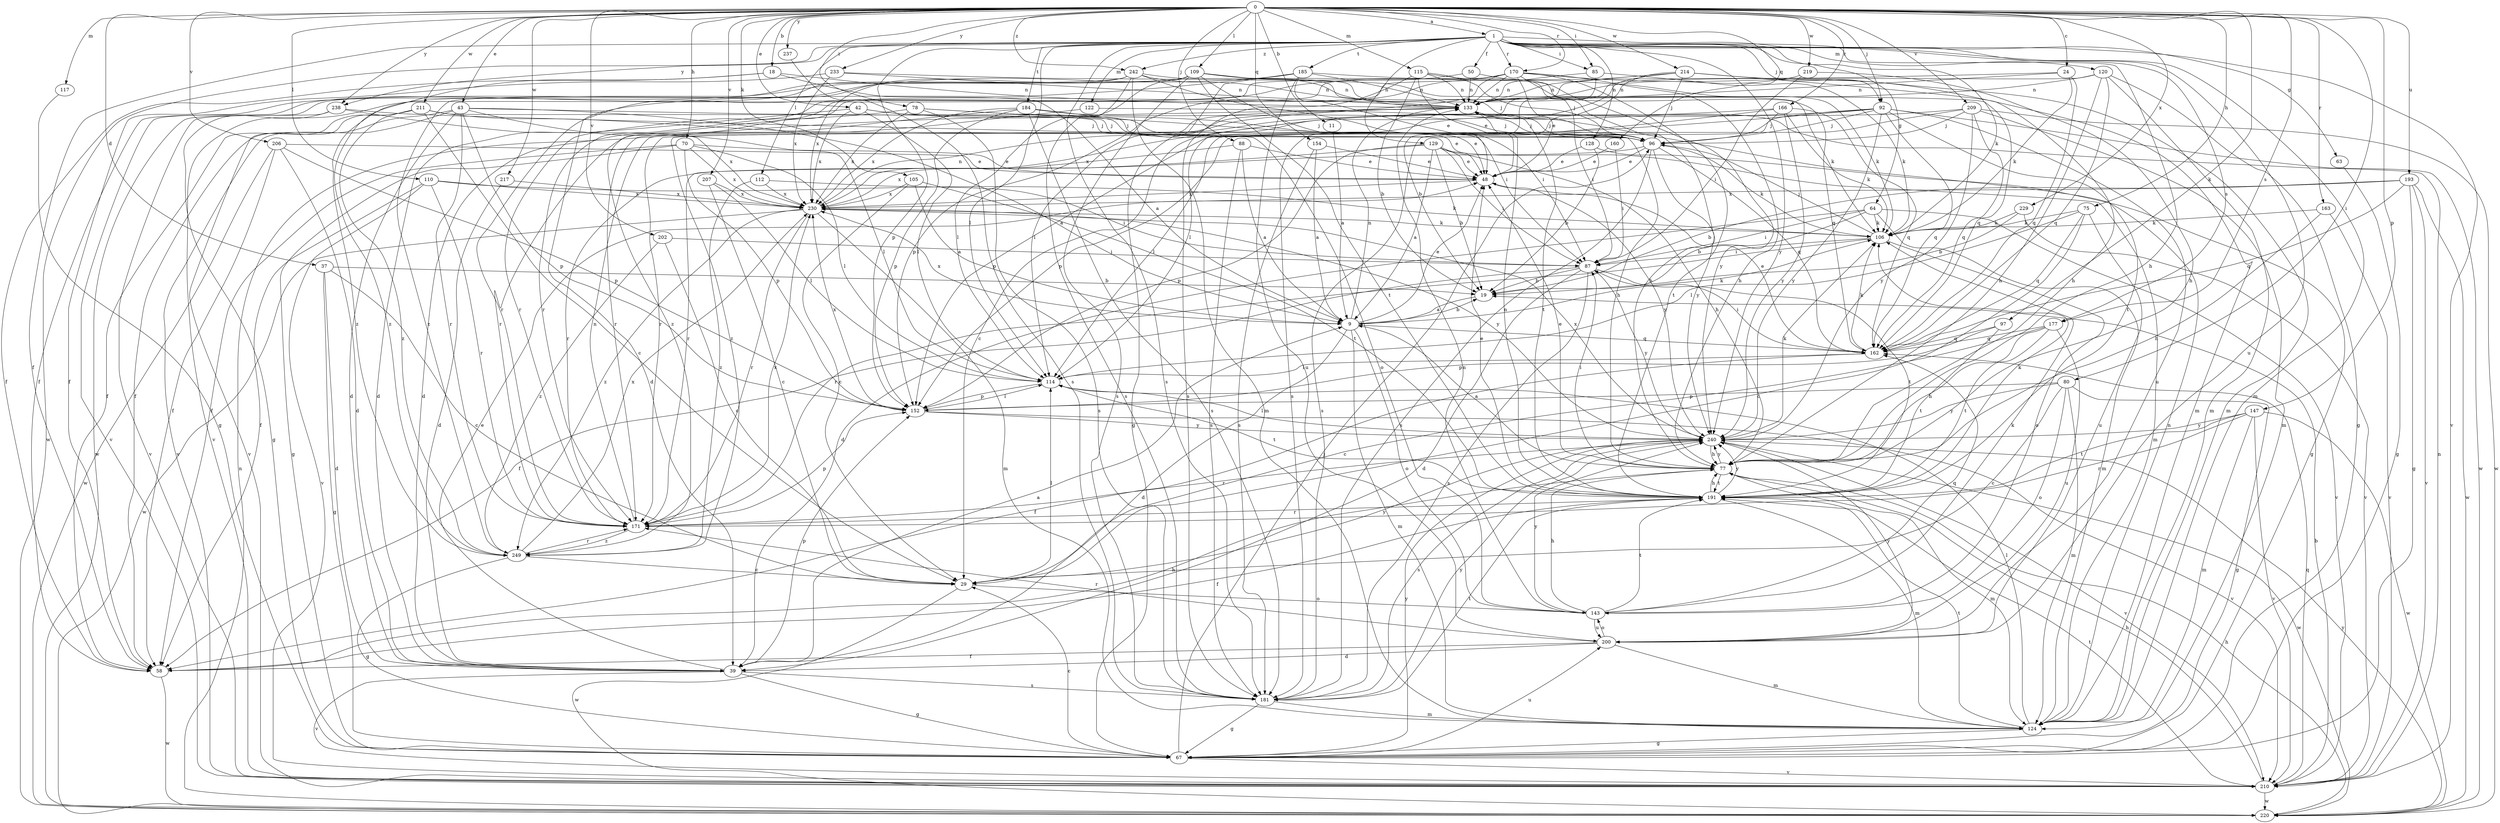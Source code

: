 strict digraph  {
0;
1;
9;
11;
18;
19;
24;
29;
37;
39;
42;
43;
48;
50;
58;
63;
64;
67;
70;
75;
77;
78;
80;
85;
87;
88;
92;
96;
97;
105;
106;
109;
110;
112;
114;
115;
117;
120;
122;
124;
128;
129;
133;
143;
147;
152;
154;
160;
162;
163;
166;
170;
171;
177;
181;
184;
185;
191;
193;
200;
202;
206;
207;
209;
210;
211;
214;
217;
219;
220;
229;
230;
233;
237;
238;
240;
242;
249;
0 -> 1  [label=a];
0 -> 11  [label=b];
0 -> 18  [label=b];
0 -> 24  [label=c];
0 -> 37  [label=d];
0 -> 42  [label=e];
0 -> 43  [label=e];
0 -> 70  [label=h];
0 -> 75  [label=h];
0 -> 78  [label=i];
0 -> 80  [label=i];
0 -> 85  [label=i];
0 -> 88  [label=j];
0 -> 92  [label=j];
0 -> 97  [label=k];
0 -> 105  [label=k];
0 -> 109  [label=l];
0 -> 110  [label=l];
0 -> 115  [label=m];
0 -> 117  [label=m];
0 -> 147  [label=p];
0 -> 154  [label=q];
0 -> 160  [label=q];
0 -> 163  [label=r];
0 -> 166  [label=r];
0 -> 170  [label=r];
0 -> 177  [label=s];
0 -> 193  [label=u];
0 -> 202  [label=v];
0 -> 206  [label=v];
0 -> 207  [label=v];
0 -> 209  [label=v];
0 -> 211  [label=w];
0 -> 214  [label=w];
0 -> 217  [label=w];
0 -> 219  [label=w];
0 -> 229  [label=x];
0 -> 233  [label=y];
0 -> 237  [label=y];
0 -> 238  [label=y];
0 -> 242  [label=z];
1 -> 50  [label=f];
1 -> 58  [label=f];
1 -> 63  [label=g];
1 -> 64  [label=g];
1 -> 77  [label=h];
1 -> 85  [label=i];
1 -> 92  [label=j];
1 -> 106  [label=k];
1 -> 112  [label=l];
1 -> 114  [label=l];
1 -> 120  [label=m];
1 -> 122  [label=m];
1 -> 124  [label=m];
1 -> 128  [label=n];
1 -> 129  [label=n];
1 -> 152  [label=p];
1 -> 170  [label=r];
1 -> 177  [label=s];
1 -> 181  [label=s];
1 -> 184  [label=t];
1 -> 185  [label=t];
1 -> 200  [label=u];
1 -> 210  [label=v];
1 -> 220  [label=w];
1 -> 238  [label=y];
1 -> 240  [label=y];
1 -> 242  [label=z];
9 -> 19  [label=b];
9 -> 39  [label=d];
9 -> 48  [label=e];
9 -> 106  [label=k];
9 -> 124  [label=m];
9 -> 133  [label=n];
9 -> 143  [label=o];
9 -> 162  [label=q];
9 -> 230  [label=x];
11 -> 9  [label=a];
18 -> 9  [label=a];
18 -> 58  [label=f];
18 -> 133  [label=n];
18 -> 249  [label=z];
19 -> 9  [label=a];
24 -> 106  [label=k];
24 -> 133  [label=n];
24 -> 162  [label=q];
24 -> 171  [label=r];
29 -> 114  [label=l];
29 -> 143  [label=o];
29 -> 220  [label=w];
29 -> 240  [label=y];
37 -> 19  [label=b];
37 -> 29  [label=c];
37 -> 39  [label=d];
37 -> 67  [label=g];
39 -> 9  [label=a];
39 -> 48  [label=e];
39 -> 67  [label=g];
39 -> 152  [label=p];
39 -> 181  [label=s];
39 -> 210  [label=v];
42 -> 39  [label=d];
42 -> 77  [label=h];
42 -> 96  [label=j];
42 -> 114  [label=l];
42 -> 230  [label=x];
43 -> 9  [label=a];
43 -> 39  [label=d];
43 -> 58  [label=f];
43 -> 96  [label=j];
43 -> 114  [label=l];
43 -> 152  [label=p];
43 -> 171  [label=r];
43 -> 210  [label=v];
48 -> 230  [label=x];
48 -> 240  [label=y];
50 -> 133  [label=n];
50 -> 171  [label=r];
50 -> 240  [label=y];
58 -> 77  [label=h];
58 -> 220  [label=w];
63 -> 67  [label=g];
64 -> 19  [label=b];
64 -> 39  [label=d];
64 -> 87  [label=i];
64 -> 106  [label=k];
64 -> 124  [label=m];
64 -> 210  [label=v];
67 -> 29  [label=c];
67 -> 96  [label=j];
67 -> 200  [label=u];
67 -> 210  [label=v];
67 -> 240  [label=y];
70 -> 48  [label=e];
70 -> 58  [label=f];
70 -> 67  [label=g];
70 -> 114  [label=l];
70 -> 152  [label=p];
70 -> 230  [label=x];
75 -> 29  [label=c];
75 -> 106  [label=k];
75 -> 114  [label=l];
75 -> 162  [label=q];
75 -> 200  [label=u];
77 -> 9  [label=a];
77 -> 48  [label=e];
77 -> 87  [label=i];
77 -> 124  [label=m];
77 -> 191  [label=t];
77 -> 240  [label=y];
78 -> 39  [label=d];
78 -> 48  [label=e];
78 -> 96  [label=j];
78 -> 181  [label=s];
78 -> 230  [label=x];
80 -> 29  [label=c];
80 -> 67  [label=g];
80 -> 124  [label=m];
80 -> 143  [label=o];
80 -> 152  [label=p];
80 -> 240  [label=y];
85 -> 19  [label=b];
85 -> 106  [label=k];
85 -> 133  [label=n];
87 -> 19  [label=b];
87 -> 39  [label=d];
87 -> 58  [label=f];
87 -> 181  [label=s];
87 -> 191  [label=t];
87 -> 240  [label=y];
88 -> 9  [label=a];
88 -> 48  [label=e];
88 -> 181  [label=s];
88 -> 230  [label=x];
92 -> 96  [label=j];
92 -> 114  [label=l];
92 -> 152  [label=p];
92 -> 162  [label=q];
92 -> 171  [label=r];
92 -> 191  [label=t];
92 -> 200  [label=u];
92 -> 220  [label=w];
92 -> 240  [label=y];
96 -> 48  [label=e];
96 -> 106  [label=k];
96 -> 162  [label=q];
96 -> 171  [label=r];
96 -> 181  [label=s];
96 -> 240  [label=y];
97 -> 152  [label=p];
97 -> 162  [label=q];
97 -> 191  [label=t];
105 -> 9  [label=a];
105 -> 29  [label=c];
105 -> 191  [label=t];
105 -> 230  [label=x];
106 -> 87  [label=i];
106 -> 96  [label=j];
106 -> 143  [label=o];
106 -> 171  [label=r];
109 -> 58  [label=f];
109 -> 87  [label=i];
109 -> 96  [label=j];
109 -> 114  [label=l];
109 -> 133  [label=n];
109 -> 162  [label=q];
109 -> 181  [label=s];
109 -> 191  [label=t];
109 -> 210  [label=v];
109 -> 249  [label=z];
110 -> 58  [label=f];
110 -> 106  [label=k];
110 -> 171  [label=r];
110 -> 210  [label=v];
110 -> 230  [label=x];
112 -> 87  [label=i];
112 -> 230  [label=x];
112 -> 249  [label=z];
114 -> 152  [label=p];
114 -> 191  [label=t];
115 -> 19  [label=b];
115 -> 48  [label=e];
115 -> 77  [label=h];
115 -> 96  [label=j];
115 -> 133  [label=n];
115 -> 181  [label=s];
117 -> 67  [label=g];
120 -> 67  [label=g];
120 -> 77  [label=h];
120 -> 124  [label=m];
120 -> 133  [label=n];
120 -> 162  [label=q];
120 -> 249  [label=z];
122 -> 96  [label=j];
122 -> 171  [label=r];
124 -> 67  [label=g];
124 -> 114  [label=l];
124 -> 133  [label=n];
124 -> 191  [label=t];
128 -> 19  [label=b];
128 -> 48  [label=e];
128 -> 67  [label=g];
129 -> 9  [label=a];
129 -> 19  [label=b];
129 -> 48  [label=e];
129 -> 77  [label=h];
129 -> 87  [label=i];
129 -> 124  [label=m];
129 -> 152  [label=p];
129 -> 171  [label=r];
133 -> 96  [label=j];
133 -> 191  [label=t];
143 -> 77  [label=h];
143 -> 106  [label=k];
143 -> 133  [label=n];
143 -> 162  [label=q];
143 -> 191  [label=t];
143 -> 200  [label=u];
143 -> 240  [label=y];
147 -> 124  [label=m];
147 -> 171  [label=r];
147 -> 191  [label=t];
147 -> 210  [label=v];
147 -> 220  [label=w];
147 -> 240  [label=y];
152 -> 114  [label=l];
152 -> 210  [label=v];
152 -> 230  [label=x];
152 -> 240  [label=y];
154 -> 9  [label=a];
154 -> 48  [label=e];
154 -> 181  [label=s];
160 -> 48  [label=e];
160 -> 87  [label=i];
162 -> 48  [label=e];
162 -> 58  [label=f];
162 -> 87  [label=i];
162 -> 106  [label=k];
162 -> 114  [label=l];
163 -> 77  [label=h];
163 -> 106  [label=k];
163 -> 210  [label=v];
166 -> 96  [label=j];
166 -> 106  [label=k];
166 -> 162  [label=q];
166 -> 181  [label=s];
166 -> 230  [label=x];
166 -> 240  [label=y];
170 -> 48  [label=e];
170 -> 67  [label=g];
170 -> 77  [label=h];
170 -> 87  [label=i];
170 -> 124  [label=m];
170 -> 133  [label=n];
170 -> 152  [label=p];
170 -> 171  [label=r];
170 -> 191  [label=t];
170 -> 210  [label=v];
171 -> 133  [label=n];
171 -> 152  [label=p];
171 -> 230  [label=x];
171 -> 249  [label=z];
177 -> 29  [label=c];
177 -> 77  [label=h];
177 -> 162  [label=q];
177 -> 191  [label=t];
177 -> 200  [label=u];
181 -> 67  [label=g];
181 -> 124  [label=m];
181 -> 191  [label=t];
181 -> 240  [label=y];
184 -> 48  [label=e];
184 -> 96  [label=j];
184 -> 152  [label=p];
184 -> 171  [label=r];
184 -> 181  [label=s];
184 -> 230  [label=x];
185 -> 39  [label=d];
185 -> 48  [label=e];
185 -> 106  [label=k];
185 -> 114  [label=l];
185 -> 133  [label=n];
185 -> 200  [label=u];
185 -> 220  [label=w];
191 -> 48  [label=e];
191 -> 58  [label=f];
191 -> 77  [label=h];
191 -> 106  [label=k];
191 -> 124  [label=m];
191 -> 133  [label=n];
191 -> 171  [label=r];
191 -> 240  [label=y];
193 -> 19  [label=b];
193 -> 67  [label=g];
193 -> 162  [label=q];
193 -> 210  [label=v];
193 -> 220  [label=w];
193 -> 230  [label=x];
200 -> 39  [label=d];
200 -> 58  [label=f];
200 -> 124  [label=m];
200 -> 143  [label=o];
200 -> 171  [label=r];
200 -> 240  [label=y];
202 -> 29  [label=c];
202 -> 87  [label=i];
202 -> 249  [label=z];
206 -> 39  [label=d];
206 -> 48  [label=e];
206 -> 58  [label=f];
206 -> 152  [label=p];
206 -> 220  [label=w];
207 -> 29  [label=c];
207 -> 114  [label=l];
207 -> 230  [label=x];
209 -> 96  [label=j];
209 -> 124  [label=m];
209 -> 152  [label=p];
209 -> 162  [label=q];
209 -> 220  [label=w];
209 -> 240  [label=y];
209 -> 249  [label=z];
210 -> 19  [label=b];
210 -> 77  [label=h];
210 -> 133  [label=n];
210 -> 162  [label=q];
210 -> 191  [label=t];
210 -> 220  [label=w];
211 -> 29  [label=c];
211 -> 58  [label=f];
211 -> 96  [label=j];
211 -> 143  [label=o];
211 -> 210  [label=v];
211 -> 249  [label=z];
214 -> 29  [label=c];
214 -> 77  [label=h];
214 -> 96  [label=j];
214 -> 114  [label=l];
214 -> 124  [label=m];
214 -> 133  [label=n];
214 -> 181  [label=s];
217 -> 39  [label=d];
217 -> 230  [label=x];
219 -> 77  [label=h];
219 -> 87  [label=i];
219 -> 133  [label=n];
220 -> 77  [label=h];
220 -> 133  [label=n];
220 -> 240  [label=y];
229 -> 19  [label=b];
229 -> 106  [label=k];
229 -> 210  [label=v];
230 -> 106  [label=k];
230 -> 124  [label=m];
230 -> 133  [label=n];
230 -> 171  [label=r];
230 -> 220  [label=w];
230 -> 240  [label=y];
230 -> 249  [label=z];
233 -> 58  [label=f];
233 -> 133  [label=n];
233 -> 162  [label=q];
233 -> 230  [label=x];
237 -> 181  [label=s];
238 -> 67  [label=g];
238 -> 96  [label=j];
238 -> 210  [label=v];
238 -> 230  [label=x];
240 -> 77  [label=h];
240 -> 106  [label=k];
240 -> 114  [label=l];
240 -> 171  [label=r];
240 -> 181  [label=s];
240 -> 210  [label=v];
240 -> 220  [label=w];
240 -> 230  [label=x];
242 -> 87  [label=i];
242 -> 106  [label=k];
242 -> 124  [label=m];
242 -> 133  [label=n];
242 -> 181  [label=s];
242 -> 230  [label=x];
242 -> 249  [label=z];
249 -> 29  [label=c];
249 -> 67  [label=g];
249 -> 171  [label=r];
249 -> 230  [label=x];
}
